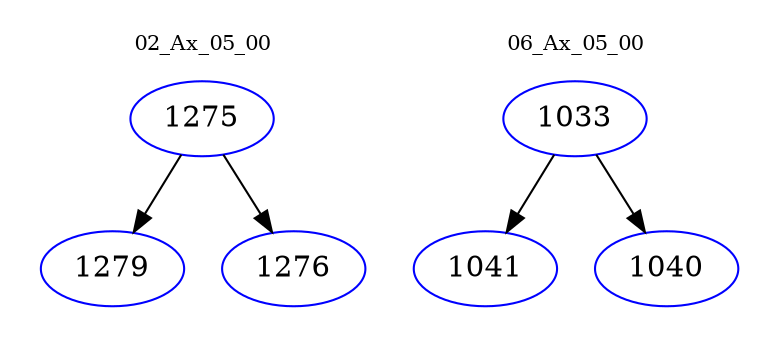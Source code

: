 digraph{
subgraph cluster_0 {
color = white
label = "02_Ax_05_00";
fontsize=10;
T0_1275 [label="1275", color="blue"]
T0_1275 -> T0_1279 [color="black"]
T0_1279 [label="1279", color="blue"]
T0_1275 -> T0_1276 [color="black"]
T0_1276 [label="1276", color="blue"]
}
subgraph cluster_1 {
color = white
label = "06_Ax_05_00";
fontsize=10;
T1_1033 [label="1033", color="blue"]
T1_1033 -> T1_1041 [color="black"]
T1_1041 [label="1041", color="blue"]
T1_1033 -> T1_1040 [color="black"]
T1_1040 [label="1040", color="blue"]
}
}

